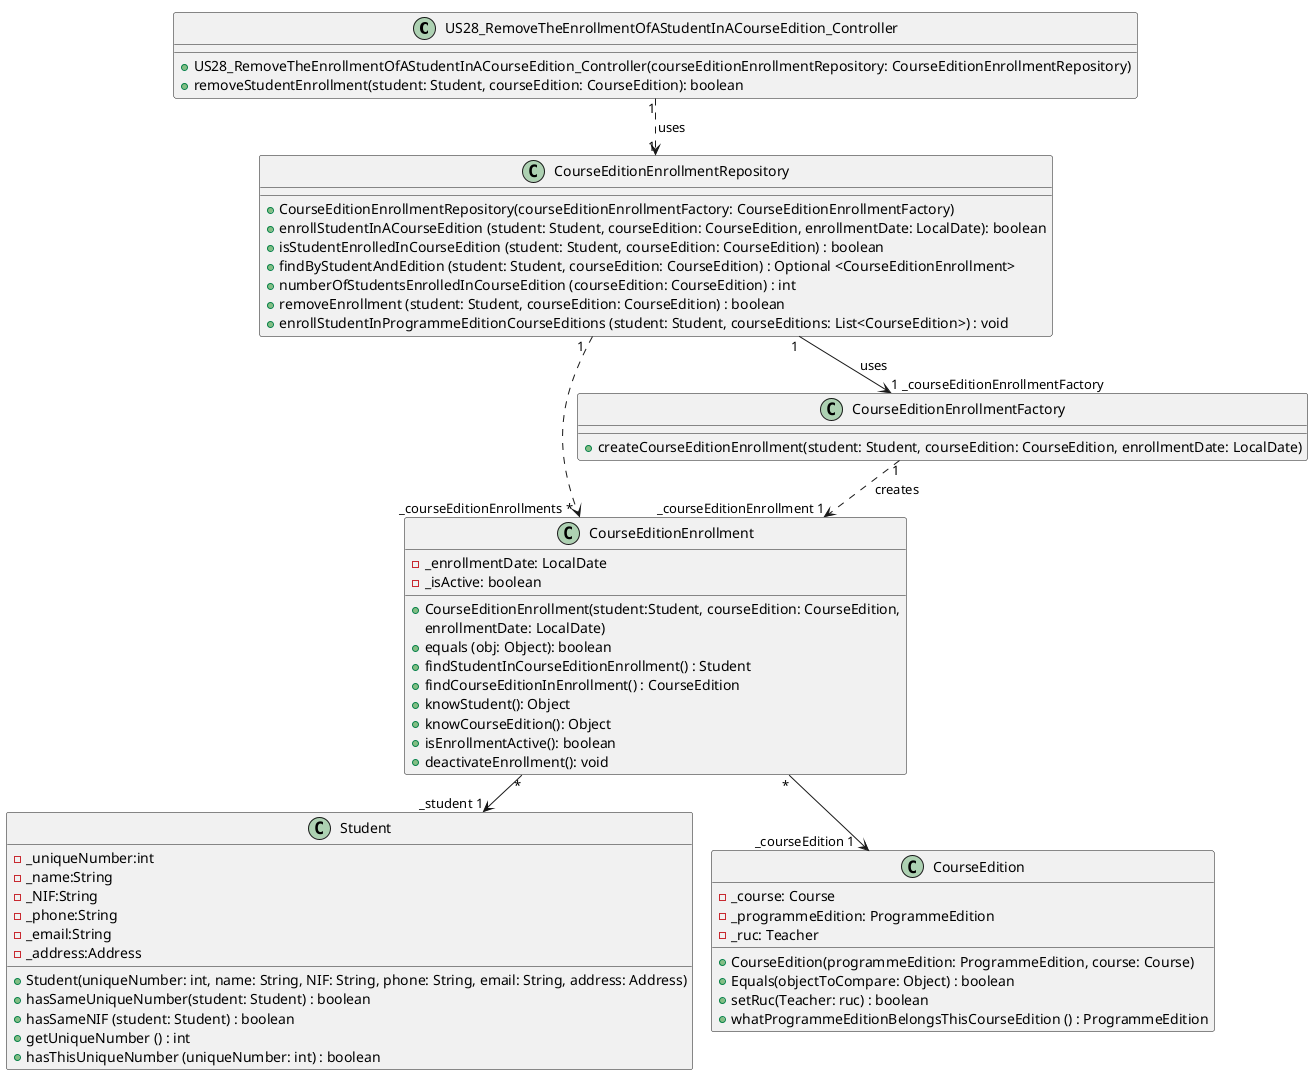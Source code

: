 @startuml
!pragma layout smetana

class US28_RemoveTheEnrollmentOfAStudentInACourseEdition_Controller {
    +US28_RemoveTheEnrollmentOfAStudentInACourseEdition_Controller(courseEditionEnrollmentRepository: CourseEditionEnrollmentRepository)
    +removeStudentEnrollment(student: Student, courseEdition: CourseEdition): boolean
}

class CourseEditionEnrollment {
    -_enrollmentDate: LocalDate
    -_isActive: boolean
    +CourseEditionEnrollment(student:Student, courseEdition: CourseEdition,
     enrollmentDate: LocalDate)
    +equals (obj: Object): boolean
    +findStudentInCourseEditionEnrollment() : Student
    +findCourseEditionInEnrollment() : CourseEdition
    +knowStudent(): Object
    +knowCourseEdition(): Object
    +isEnrollmentActive(): boolean
    +deactivateEnrollment(): void
}

class CourseEditionEnrollmentRepository {
    +CourseEditionEnrollmentRepository(courseEditionEnrollmentFactory: CourseEditionEnrollmentFactory)
    +enrollStudentInACourseEdition (student: Student, courseEdition: CourseEdition, enrollmentDate: LocalDate): boolean
    +isStudentEnrolledInCourseEdition (student: Student, courseEdition: CourseEdition) : boolean
    +findByStudentAndEdition (student: Student, courseEdition: CourseEdition) : Optional <CourseEditionEnrollment>
    +numberOfStudentsEnrolledInCourseEdition (courseEdition: CourseEdition) : int
    +removeEnrollment (student: Student, courseEdition: CourseEdition) : boolean
    +enrollStudentInProgrammeEditionCourseEditions (student: Student, courseEditions: List<CourseEdition>) : void
}

class Student {
    -_uniqueNumber:int
    -_name:String
    -_NIF:String
    -_phone:String
    -_email:String
    -_address:Address
    +Student(uniqueNumber: int, name: String, NIF: String, phone: String, email: String, address: Address)
    +hasSameUniqueNumber(student: Student) : boolean
    +hasSameNIF (student: Student) : boolean
    +getUniqueNumber () : int
    +hasThisUniqueNumber (uniqueNumber: int) : boolean
}

class CourseEdition {
    -_course: Course
    -_programmeEdition: ProgrammeEdition
    -_ruc: Teacher
    +CourseEdition(programmeEdition: ProgrammeEdition, course: Course)
    +Equals(objectToCompare: Object) : boolean
    +setRuc(Teacher: ruc) : boolean
    +whatProgrammeEditionBelongsThisCourseEdition () : ProgrammeEdition
}

class CourseEditionEnrollmentFactory {
    +createCourseEditionEnrollment(student: Student, courseEdition: CourseEdition, enrollmentDate: LocalDate)
}

CourseEditionEnrollment "*" --> "_student 1" Student
CourseEditionEnrollment "*" --> "_courseEdition 1    " CourseEdition
CourseEditionEnrollmentRepository"   1  " ..> "    _courseEditionEnrollments *  "CourseEditionEnrollment
CourseEditionEnrollmentFactory "1" ..> "      _courseEditionEnrollment 1"CourseEditionEnrollment : creates
CourseEditionEnrollmentRepository "1" --> "1 _courseEditionEnrollmentFactory      " CourseEditionEnrollmentFactory : uses
US28_RemoveTheEnrollmentOfAStudentInACourseEdition_Controller "1" ..> "1" CourseEditionEnrollmentRepository : uses
@enduml
